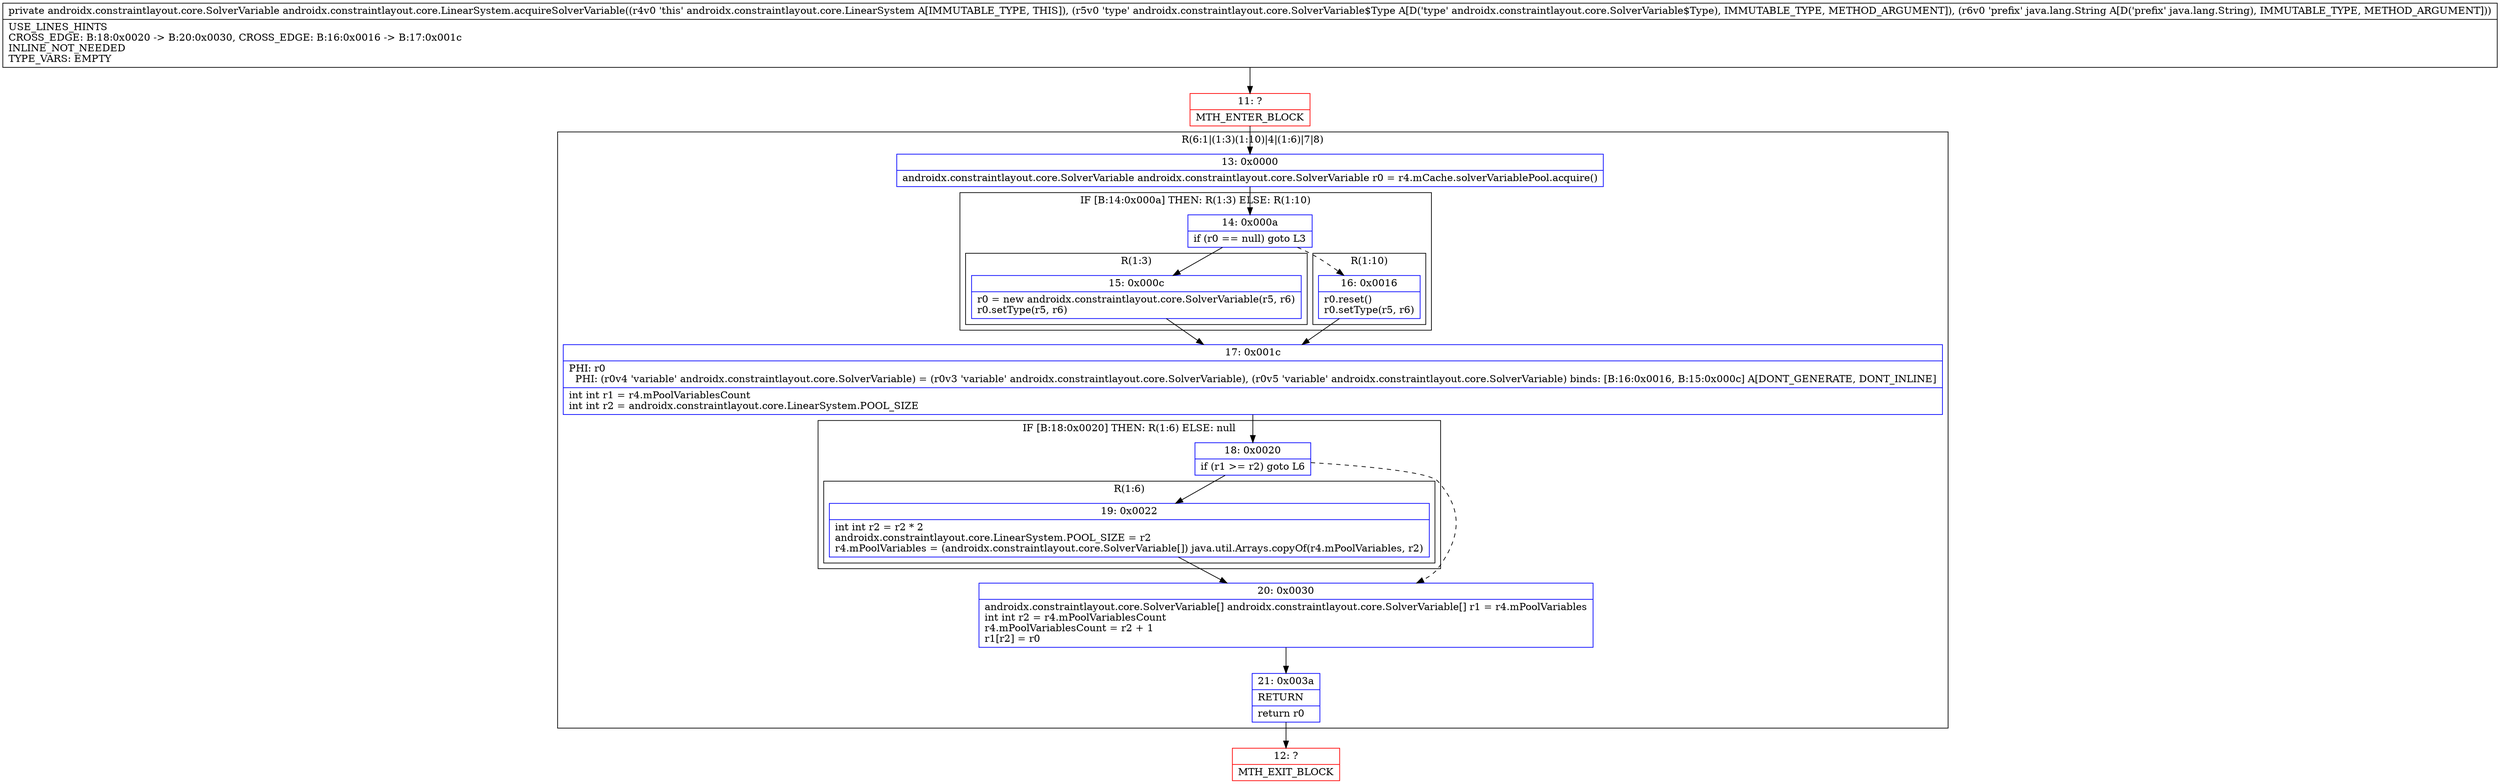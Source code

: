 digraph "CFG forandroidx.constraintlayout.core.LinearSystem.acquireSolverVariable(Landroidx\/constraintlayout\/core\/SolverVariable$Type;Ljava\/lang\/String;)Landroidx\/constraintlayout\/core\/SolverVariable;" {
subgraph cluster_Region_895865544 {
label = "R(6:1|(1:3)(1:10)|4|(1:6)|7|8)";
node [shape=record,color=blue];
Node_13 [shape=record,label="{13\:\ 0x0000|androidx.constraintlayout.core.SolverVariable androidx.constraintlayout.core.SolverVariable r0 = r4.mCache.solverVariablePool.acquire()\l}"];
subgraph cluster_IfRegion_1642585868 {
label = "IF [B:14:0x000a] THEN: R(1:3) ELSE: R(1:10)";
node [shape=record,color=blue];
Node_14 [shape=record,label="{14\:\ 0x000a|if (r0 == null) goto L3\l}"];
subgraph cluster_Region_673855580 {
label = "R(1:3)";
node [shape=record,color=blue];
Node_15 [shape=record,label="{15\:\ 0x000c|r0 = new androidx.constraintlayout.core.SolverVariable(r5, r6)\lr0.setType(r5, r6)\l}"];
}
subgraph cluster_Region_1523350887 {
label = "R(1:10)";
node [shape=record,color=blue];
Node_16 [shape=record,label="{16\:\ 0x0016|r0.reset()\lr0.setType(r5, r6)\l}"];
}
}
Node_17 [shape=record,label="{17\:\ 0x001c|PHI: r0 \l  PHI: (r0v4 'variable' androidx.constraintlayout.core.SolverVariable) = (r0v3 'variable' androidx.constraintlayout.core.SolverVariable), (r0v5 'variable' androidx.constraintlayout.core.SolverVariable) binds: [B:16:0x0016, B:15:0x000c] A[DONT_GENERATE, DONT_INLINE]\l|int int r1 = r4.mPoolVariablesCount\lint int r2 = androidx.constraintlayout.core.LinearSystem.POOL_SIZE\l}"];
subgraph cluster_IfRegion_1101272932 {
label = "IF [B:18:0x0020] THEN: R(1:6) ELSE: null";
node [shape=record,color=blue];
Node_18 [shape=record,label="{18\:\ 0x0020|if (r1 \>= r2) goto L6\l}"];
subgraph cluster_Region_943013844 {
label = "R(1:6)";
node [shape=record,color=blue];
Node_19 [shape=record,label="{19\:\ 0x0022|int int r2 = r2 * 2\landroidx.constraintlayout.core.LinearSystem.POOL_SIZE = r2\lr4.mPoolVariables = (androidx.constraintlayout.core.SolverVariable[]) java.util.Arrays.copyOf(r4.mPoolVariables, r2)\l}"];
}
}
Node_20 [shape=record,label="{20\:\ 0x0030|androidx.constraintlayout.core.SolverVariable[] androidx.constraintlayout.core.SolverVariable[] r1 = r4.mPoolVariables\lint int r2 = r4.mPoolVariablesCount\lr4.mPoolVariablesCount = r2 + 1\lr1[r2] = r0\l}"];
Node_21 [shape=record,label="{21\:\ 0x003a|RETURN\l|return r0\l}"];
}
Node_11 [shape=record,color=red,label="{11\:\ ?|MTH_ENTER_BLOCK\l}"];
Node_12 [shape=record,color=red,label="{12\:\ ?|MTH_EXIT_BLOCK\l}"];
MethodNode[shape=record,label="{private androidx.constraintlayout.core.SolverVariable androidx.constraintlayout.core.LinearSystem.acquireSolverVariable((r4v0 'this' androidx.constraintlayout.core.LinearSystem A[IMMUTABLE_TYPE, THIS]), (r5v0 'type' androidx.constraintlayout.core.SolverVariable$Type A[D('type' androidx.constraintlayout.core.SolverVariable$Type), IMMUTABLE_TYPE, METHOD_ARGUMENT]), (r6v0 'prefix' java.lang.String A[D('prefix' java.lang.String), IMMUTABLE_TYPE, METHOD_ARGUMENT]))  | USE_LINES_HINTS\lCROSS_EDGE: B:18:0x0020 \-\> B:20:0x0030, CROSS_EDGE: B:16:0x0016 \-\> B:17:0x001c\lINLINE_NOT_NEEDED\lTYPE_VARS: EMPTY\l}"];
MethodNode -> Node_11;Node_13 -> Node_14;
Node_14 -> Node_15;
Node_14 -> Node_16[style=dashed];
Node_15 -> Node_17;
Node_16 -> Node_17;
Node_17 -> Node_18;
Node_18 -> Node_19;
Node_18 -> Node_20[style=dashed];
Node_19 -> Node_20;
Node_20 -> Node_21;
Node_21 -> Node_12;
Node_11 -> Node_13;
}

